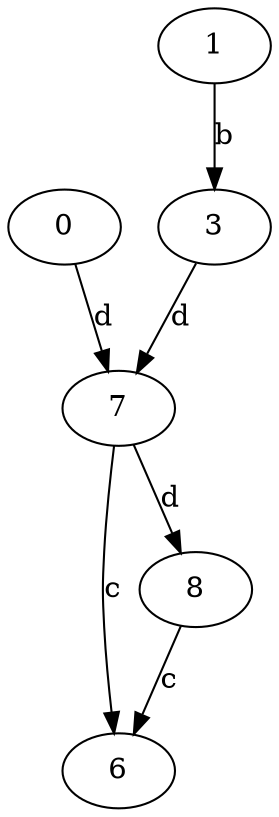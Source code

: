 strict digraph  {
0;
1;
3;
6;
7;
8;
0 -> 7  [label=d];
1 -> 3  [label=b];
3 -> 7  [label=d];
7 -> 6  [label=c];
7 -> 8  [label=d];
8 -> 6  [label=c];
}
